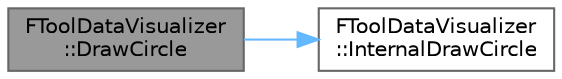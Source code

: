 digraph "FToolDataVisualizer::DrawCircle"
{
 // INTERACTIVE_SVG=YES
 // LATEX_PDF_SIZE
  bgcolor="transparent";
  edge [fontname=Helvetica,fontsize=10,labelfontname=Helvetica,labelfontsize=10];
  node [fontname=Helvetica,fontsize=10,shape=box,height=0.2,width=0.4];
  rankdir="LR";
  Node1 [id="Node000001",label="FToolDataVisualizer\l::DrawCircle",height=0.2,width=0.4,color="gray40", fillcolor="grey60", style="filled", fontcolor="black",tooltip="Draw a 3D circle at given position/normal with the given parameters."];
  Node1 -> Node2 [id="edge1_Node000001_Node000002",color="steelblue1",style="solid",tooltip=" "];
  Node2 [id="Node000002",label="FToolDataVisualizer\l::InternalDrawCircle",height=0.2,width=0.4,color="grey40", fillcolor="white", style="filled",URL="$d1/d0f/classFToolDataVisualizer.html#af74db8a8bccd59004177eecf5d94f701",tooltip=" "];
}
